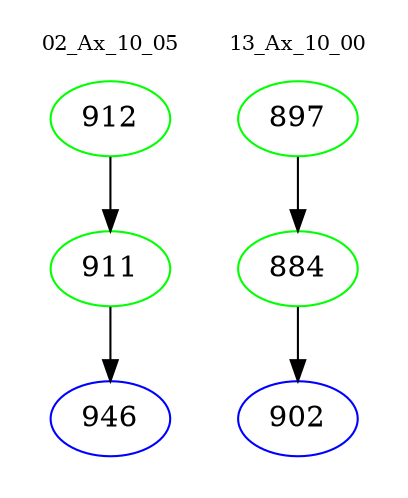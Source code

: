 digraph{
subgraph cluster_0 {
color = white
label = "02_Ax_10_05";
fontsize=10;
T0_912 [label="912", color="green"]
T0_912 -> T0_911 [color="black"]
T0_911 [label="911", color="green"]
T0_911 -> T0_946 [color="black"]
T0_946 [label="946", color="blue"]
}
subgraph cluster_1 {
color = white
label = "13_Ax_10_00";
fontsize=10;
T1_897 [label="897", color="green"]
T1_897 -> T1_884 [color="black"]
T1_884 [label="884", color="green"]
T1_884 -> T1_902 [color="black"]
T1_902 [label="902", color="blue"]
}
}
